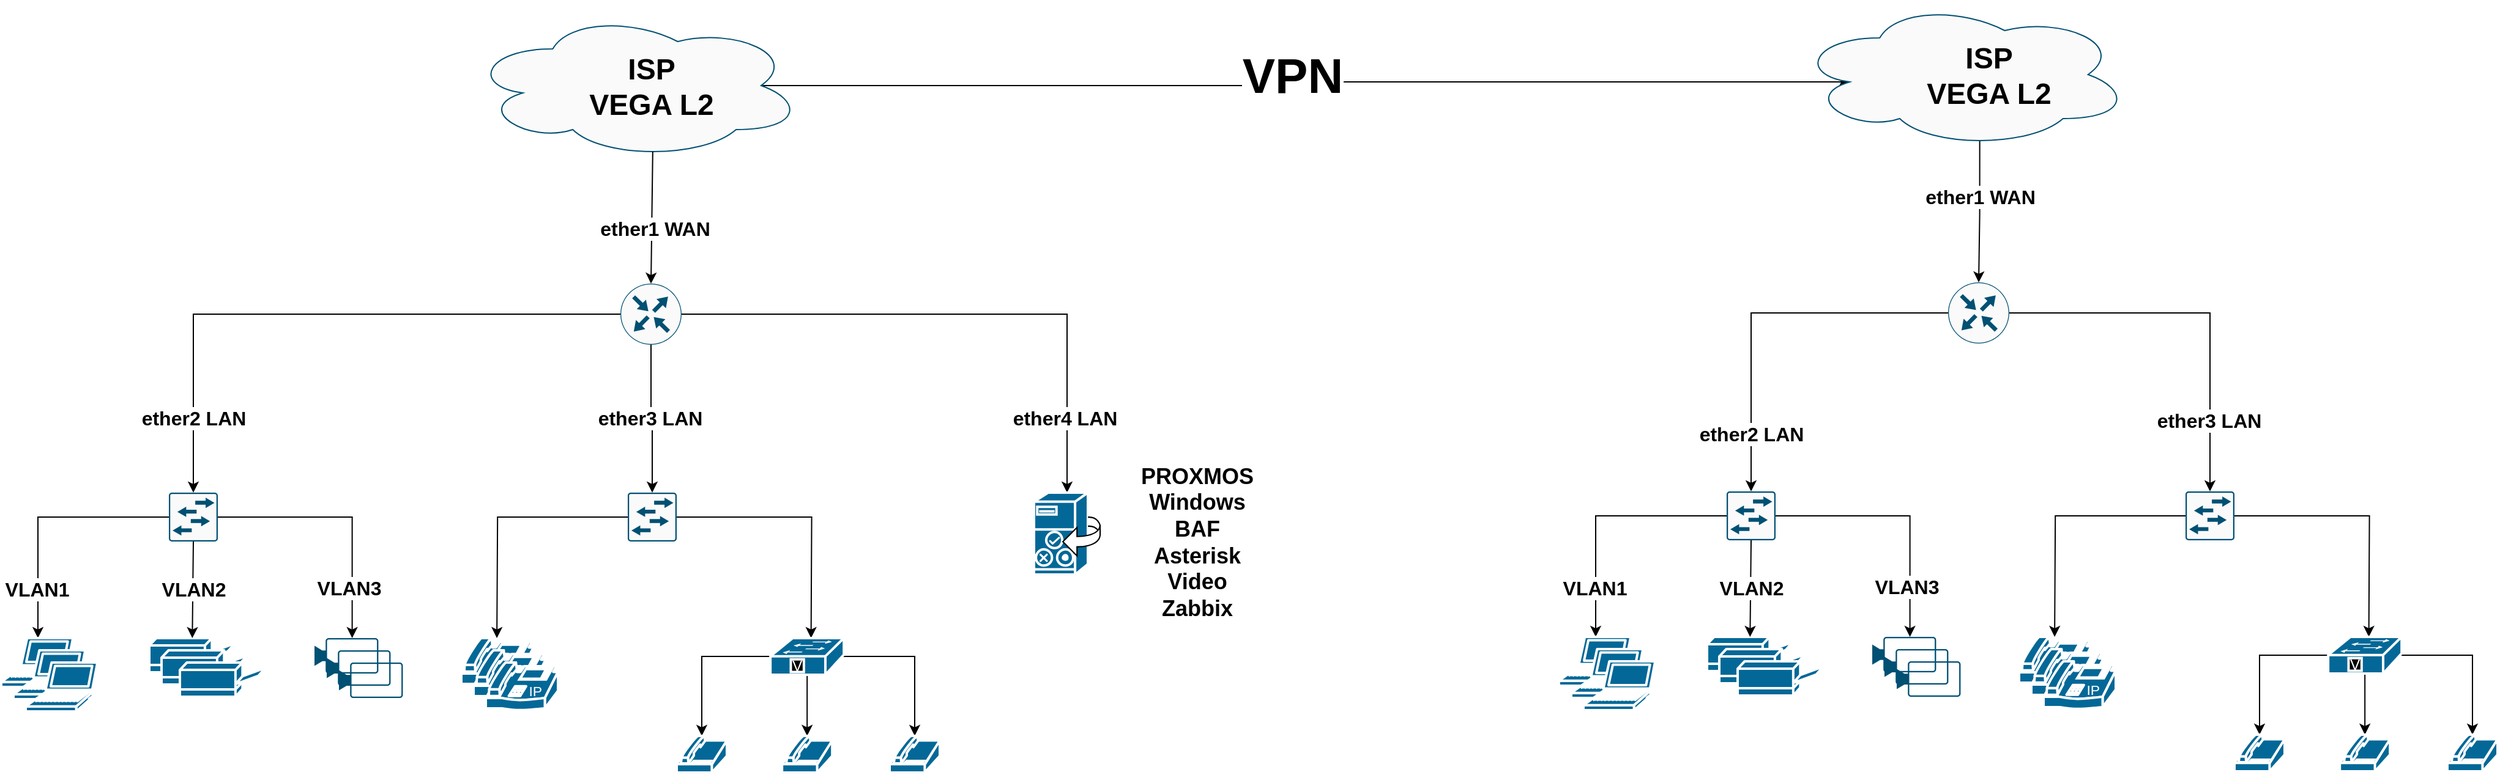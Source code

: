 <mxfile version="21.4.0" type="github">
  <diagram name="Сторінка-1" id="vxo9Mqeuw824rBDed6Ia">
    <mxGraphModel dx="2200" dy="1133" grid="1" gridSize="10" guides="1" tooltips="1" connect="1" arrows="1" fold="1" page="1" pageScale="1" pageWidth="1169" pageHeight="827" math="0" shadow="0">
      <root>
        <mxCell id="0" />
        <mxCell id="1" parent="0" />
        <mxCell id="CQcQ-5Wc7K7yggL2U02R-41" style="edgeStyle=orthogonalEdgeStyle;rounded=0;orthogonalLoop=1;jettySize=auto;html=1;exitX=0;exitY=0.5;exitDx=0;exitDy=0;exitPerimeter=0;" parent="1" source="CQcQ-5Wc7K7yggL2U02R-2" target="CQcQ-5Wc7K7yggL2U02R-11" edge="1">
          <mxGeometry relative="1" as="geometry">
            <mxPoint x="167" y="566" as="targetPoint" />
          </mxGeometry>
        </mxCell>
        <mxCell id="ToMg07O6w9Gh0h7sEnPY-10" value="VLAN1" style="edgeLabel;html=1;align=center;verticalAlign=middle;resizable=0;points=[];fontStyle=1;fontSize=16;" vertex="1" connectable="0" parent="CQcQ-5Wc7K7yggL2U02R-41">
          <mxGeometry x="0.402" y="-3" relative="1" as="geometry">
            <mxPoint x="2" y="21" as="offset" />
          </mxGeometry>
        </mxCell>
        <mxCell id="ToMg07O6w9Gh0h7sEnPY-6" style="edgeStyle=orthogonalEdgeStyle;rounded=0;orthogonalLoop=1;jettySize=auto;html=1;exitX=1;exitY=0.5;exitDx=0;exitDy=0;exitPerimeter=0;entryX=0.59;entryY=0;entryDx=0;entryDy=0;entryPerimeter=0;" edge="1" parent="1" source="CQcQ-5Wc7K7yggL2U02R-2" target="ToMg07O6w9Gh0h7sEnPY-3">
          <mxGeometry relative="1" as="geometry" />
        </mxCell>
        <mxCell id="ToMg07O6w9Gh0h7sEnPY-13" value="VLAN3" style="edgeLabel;html=1;align=center;verticalAlign=middle;resizable=0;points=[];fontStyle=1;fontSize=16;" vertex="1" connectable="0" parent="ToMg07O6w9Gh0h7sEnPY-6">
          <mxGeometry x="0.563" y="-3" relative="1" as="geometry">
            <mxPoint y="5" as="offset" />
          </mxGeometry>
        </mxCell>
        <mxCell id="CQcQ-5Wc7K7yggL2U02R-2" value="" style="sketch=0;points=[[0.015,0.015,0],[0.985,0.015,0],[0.985,0.985,0],[0.015,0.985,0],[0.25,0,0],[0.5,0,0],[0.75,0,0],[1,0.25,0],[1,0.5,0],[1,0.75,0],[0.75,1,0],[0.5,1,0],[0.25,1,0],[0,0.75,0],[0,0.5,0],[0,0.25,0]];verticalLabelPosition=bottom;html=1;verticalAlign=top;aspect=fixed;align=center;pointerEvents=1;shape=mxgraph.cisco19.rect;prIcon=l2_switch;fillColor=#FAFAFA;strokeColor=#005073;" parent="1" vertex="1">
          <mxGeometry x="248" y="476" width="40" height="40" as="geometry" />
        </mxCell>
        <mxCell id="ToMg07O6w9Gh0h7sEnPY-37" style="edgeStyle=orthogonalEdgeStyle;rounded=0;orthogonalLoop=1;jettySize=auto;html=1;exitX=0.5;exitY=1;exitDx=0;exitDy=0;exitPerimeter=0;entryX=0.5;entryY=0;entryDx=0;entryDy=0;entryPerimeter=0;" edge="1" parent="1" source="CQcQ-5Wc7K7yggL2U02R-5" target="ToMg07O6w9Gh0h7sEnPY-25">
          <mxGeometry relative="1" as="geometry" />
        </mxCell>
        <mxCell id="ToMg07O6w9Gh0h7sEnPY-38" value="ether3 LAN" style="edgeLabel;html=1;align=center;verticalAlign=middle;resizable=0;points=[];fontStyle=1;fontSize=16;" vertex="1" connectable="0" parent="ToMg07O6w9Gh0h7sEnPY-37">
          <mxGeometry x="-0.191" y="-1" relative="1" as="geometry">
            <mxPoint y="10" as="offset" />
          </mxGeometry>
        </mxCell>
        <mxCell id="CQcQ-5Wc7K7yggL2U02R-5" value="" style="sketch=0;points=[[0.5,0,0],[1,0.5,0],[0.5,1,0],[0,0.5,0],[0.145,0.145,0],[0.856,0.145,0],[0.855,0.856,0],[0.145,0.855,0]];verticalLabelPosition=bottom;html=1;verticalAlign=top;aspect=fixed;align=center;pointerEvents=1;shape=mxgraph.cisco19.rect;prIcon=router;fillColor=#FAFAFA;strokeColor=#005073;" parent="1" vertex="1">
          <mxGeometry x="617" y="305" width="50" height="50" as="geometry" />
        </mxCell>
        <mxCell id="CQcQ-5Wc7K7yggL2U02R-39" style="edgeStyle=orthogonalEdgeStyle;rounded=0;orthogonalLoop=1;jettySize=auto;html=1;exitX=0;exitY=0.5;exitDx=0;exitDy=0;exitPerimeter=0;entryX=0.5;entryY=0;entryDx=0;entryDy=0;entryPerimeter=0;" parent="1" source="CQcQ-5Wc7K7yggL2U02R-5" target="CQcQ-5Wc7K7yggL2U02R-2" edge="1">
          <mxGeometry relative="1" as="geometry">
            <mxPoint x="591.59" y="326" as="sourcePoint" />
          </mxGeometry>
        </mxCell>
        <mxCell id="ToMg07O6w9Gh0h7sEnPY-15" value="ether2 LAN" style="edgeLabel;html=1;align=center;verticalAlign=middle;resizable=0;points=[];fontStyle=1;fontSize=16;" vertex="1" connectable="0" parent="CQcQ-5Wc7K7yggL2U02R-39">
          <mxGeometry x="0.853" relative="1" as="geometry">
            <mxPoint y="-25" as="offset" />
          </mxGeometry>
        </mxCell>
        <mxCell id="CQcQ-5Wc7K7yggL2U02R-49" style="edgeStyle=orthogonalEdgeStyle;rounded=0;orthogonalLoop=1;jettySize=auto;html=1;exitX=1;exitY=0.5;exitDx=0;exitDy=0;exitPerimeter=0;entryX=0.5;entryY=0;entryDx=0;entryDy=0;entryPerimeter=0;" parent="1" source="CQcQ-5Wc7K7yggL2U02R-5" target="CQcQ-5Wc7K7yggL2U02R-48" edge="1">
          <mxGeometry relative="1" as="geometry">
            <mxPoint x="641.59" y="326" as="sourcePoint" />
            <Array as="points">
              <mxPoint x="982" y="330" />
            </Array>
          </mxGeometry>
        </mxCell>
        <mxCell id="ToMg07O6w9Gh0h7sEnPY-43" value="ether4 LAN" style="edgeLabel;html=1;align=center;verticalAlign=middle;resizable=0;points=[];fontStyle=1;fontSize=16;" vertex="1" connectable="0" parent="CQcQ-5Wc7K7yggL2U02R-49">
          <mxGeometry x="0.762" y="-2" relative="1" as="geometry">
            <mxPoint y="-6" as="offset" />
          </mxGeometry>
        </mxCell>
        <mxCell id="ToMg07O6w9Gh0h7sEnPY-55" style="edgeStyle=orthogonalEdgeStyle;rounded=0;orthogonalLoop=1;jettySize=auto;html=1;exitX=0.875;exitY=0.5;exitDx=0;exitDy=0;exitPerimeter=0;entryX=0.16;entryY=0.55;entryDx=0;entryDy=0;entryPerimeter=0;" edge="1" parent="1" source="CQcQ-5Wc7K7yggL2U02R-8" target="ToMg07O6w9Gh0h7sEnPY-51">
          <mxGeometry relative="1" as="geometry" />
        </mxCell>
        <mxCell id="ToMg07O6w9Gh0h7sEnPY-56" value="VPN" style="edgeLabel;html=1;align=center;verticalAlign=middle;resizable=0;points=[];fontStyle=1;fontSize=40;" vertex="1" connectable="0" parent="ToMg07O6w9Gh0h7sEnPY-55">
          <mxGeometry x="0.067" y="6" relative="1" as="geometry">
            <mxPoint x="-39" as="offset" />
          </mxGeometry>
        </mxCell>
        <mxCell id="CQcQ-5Wc7K7yggL2U02R-8" value="" style="ellipse;shape=cloud;whiteSpace=wrap;html=1;verticalAlign=top;fillColor=#FAFAFA;strokeColor=#005073;sketch=0;" parent="1" vertex="1">
          <mxGeometry x="493.59" y="83" width="272.41" height="120" as="geometry" />
        </mxCell>
        <mxCell id="CQcQ-5Wc7K7yggL2U02R-11" value="" style="shape=mxgraph.cisco.computers_and_peripherals.laptop;sketch=0;html=1;pointerEvents=1;dashed=0;fillColor=#036897;strokeColor=#ffffff;strokeWidth=2;verticalLabelPosition=bottom;verticalAlign=top;align=center;outlineConnect=0;" parent="1" vertex="1">
          <mxGeometry x="111" y="595" width="60" height="40" as="geometry" />
        </mxCell>
        <mxCell id="CQcQ-5Wc7K7yggL2U02R-23" value="ISP&lt;br&gt;VEGA L2" style="text;strokeColor=none;fillColor=none;html=1;fontSize=24;fontStyle=1;verticalAlign=middle;align=center;" parent="1" vertex="1">
          <mxGeometry x="592" y="116.5" width="100" height="55" as="geometry" />
        </mxCell>
        <mxCell id="CQcQ-5Wc7K7yggL2U02R-45" value="" style="shape=mxgraph.cisco.computers_and_peripherals.laptop;sketch=0;html=1;pointerEvents=1;dashed=0;fillColor=#036897;strokeColor=#ffffff;strokeWidth=2;verticalLabelPosition=bottom;verticalAlign=top;align=center;outlineConnect=0;" parent="1" vertex="1">
          <mxGeometry x="121" y="605" width="60" height="40" as="geometry" />
        </mxCell>
        <mxCell id="CQcQ-5Wc7K7yggL2U02R-46" value="" style="shape=mxgraph.cisco.computers_and_peripherals.laptop;sketch=0;html=1;pointerEvents=1;dashed=0;fillColor=#036897;strokeColor=#ffffff;strokeWidth=2;verticalLabelPosition=bottom;verticalAlign=top;align=center;outlineConnect=0;" parent="1" vertex="1">
          <mxGeometry x="131" y="615" width="60" height="40" as="geometry" />
        </mxCell>
        <mxCell id="CQcQ-5Wc7K7yggL2U02R-48" value="" style="shape=mxgraph.cisco.servers.cisco_unified_presence_server;sketch=0;html=1;pointerEvents=1;dashed=0;fillColor=#036897;strokeColor=#ffffff;strokeWidth=2;verticalLabelPosition=bottom;verticalAlign=top;align=center;outlineConnect=0;" parent="1" vertex="1">
          <mxGeometry x="955" y="476" width="54" height="67" as="geometry" />
        </mxCell>
        <mxCell id="CQcQ-5Wc7K7yggL2U02R-51" value="" style="shape=mxgraph.cisco.computers_and_peripherals.printer;sketch=0;html=1;pointerEvents=1;dashed=0;fillColor=#036897;strokeColor=#ffffff;strokeWidth=2;verticalLabelPosition=bottom;verticalAlign=top;align=center;outlineConnect=0;" parent="1" vertex="1">
          <mxGeometry x="232" y="595" width="70" height="28" as="geometry" />
        </mxCell>
        <mxCell id="CQcQ-5Wc7K7yggL2U02R-52" value="" style="shape=mxgraph.cisco.computers_and_peripherals.printer;sketch=0;html=1;pointerEvents=1;dashed=0;fillColor=#036897;strokeColor=#ffffff;strokeWidth=2;verticalLabelPosition=bottom;verticalAlign=top;align=center;outlineConnect=0;" parent="1" vertex="1">
          <mxGeometry x="242" y="605" width="70" height="28" as="geometry" />
        </mxCell>
        <mxCell id="CQcQ-5Wc7K7yggL2U02R-53" value="" style="shape=mxgraph.cisco.computers_and_peripherals.printer;sketch=0;html=1;pointerEvents=1;dashed=0;fillColor=#036897;strokeColor=#ffffff;strokeWidth=2;verticalLabelPosition=bottom;verticalAlign=top;align=center;outlineConnect=0;" parent="1" vertex="1">
          <mxGeometry x="257" y="615" width="70" height="28" as="geometry" />
        </mxCell>
        <mxCell id="ToMg07O6w9Gh0h7sEnPY-2" value="" style="endArrow=classic;html=1;rounded=0;entryX=0.5;entryY=0;entryDx=0;entryDy=0;entryPerimeter=0;exitX=0.55;exitY=0.95;exitDx=0;exitDy=0;exitPerimeter=0;" edge="1" parent="1" source="CQcQ-5Wc7K7yggL2U02R-8" target="CQcQ-5Wc7K7yggL2U02R-5">
          <mxGeometry width="50" height="50" relative="1" as="geometry">
            <mxPoint x="637" y="365" as="sourcePoint" />
            <mxPoint x="687" y="315" as="targetPoint" />
          </mxGeometry>
        </mxCell>
        <mxCell id="ToMg07O6w9Gh0h7sEnPY-14" value="ether1 WAN" style="edgeLabel;html=1;align=center;verticalAlign=middle;resizable=0;points=[];fontStyle=1;fontSize=16;" vertex="1" connectable="0" parent="ToMg07O6w9Gh0h7sEnPY-2">
          <mxGeometry x="0.156" y="3" relative="1" as="geometry">
            <mxPoint x="-1" as="offset" />
          </mxGeometry>
        </mxCell>
        <mxCell id="ToMg07O6w9Gh0h7sEnPY-3" value="" style="points=[[0,0.5,0],[0.19,0.02,0],[0.59,0,0],[0.985,0.02,0],[1,0.5,0],[0.985,0.98,0],[0.59,1,0],[0.19,0.98,0]];verticalLabelPosition=bottom;sketch=0;html=1;verticalAlign=top;aspect=fixed;align=center;pointerEvents=1;shape=mxgraph.cisco19.camera;fillColor=#005073;strokeColor=none;" vertex="1" parent="1">
          <mxGeometry x="367" y="595" width="52.2" height="29" as="geometry" />
        </mxCell>
        <mxCell id="ToMg07O6w9Gh0h7sEnPY-7" value="" style="points=[[0,0.5,0],[0.19,0.02,0],[0.59,0,0],[0.985,0.02,0],[1,0.5,0],[0.985,0.98,0],[0.59,1,0],[0.19,0.98,0]];verticalLabelPosition=bottom;sketch=0;html=1;verticalAlign=top;aspect=fixed;align=center;pointerEvents=1;shape=mxgraph.cisco19.camera;fillColor=#005073;strokeColor=none;" vertex="1" parent="1">
          <mxGeometry x="377" y="605" width="52.2" height="29" as="geometry" />
        </mxCell>
        <mxCell id="ToMg07O6w9Gh0h7sEnPY-8" value="" style="points=[[0,0.5,0],[0.19,0.02,0],[0.59,0,0],[0.985,0.02,0],[1,0.5,0],[0.985,0.98,0],[0.59,1,0],[0.19,0.98,0]];verticalLabelPosition=bottom;sketch=0;html=1;verticalAlign=top;aspect=fixed;align=center;pointerEvents=1;shape=mxgraph.cisco19.camera;fillColor=#005073;strokeColor=none;" vertex="1" parent="1">
          <mxGeometry x="387" y="615" width="52.2" height="29" as="geometry" />
        </mxCell>
        <mxCell id="ToMg07O6w9Gh0h7sEnPY-18" value="" style="endArrow=classic;html=1;rounded=0;exitX=0.5;exitY=1;exitDx=0;exitDy=0;exitPerimeter=0;" edge="1" parent="1" source="CQcQ-5Wc7K7yggL2U02R-2" target="CQcQ-5Wc7K7yggL2U02R-51">
          <mxGeometry width="50" height="50" relative="1" as="geometry">
            <mxPoint x="247" y="535" as="sourcePoint" />
            <mxPoint x="276" y="565" as="targetPoint" />
          </mxGeometry>
        </mxCell>
        <mxCell id="ToMg07O6w9Gh0h7sEnPY-19" value="VLAN2" style="edgeLabel;html=1;align=center;verticalAlign=middle;resizable=0;points=[];fontStyle=1;fontSize=16;" vertex="1" connectable="0" parent="ToMg07O6w9Gh0h7sEnPY-18">
          <mxGeometry x="-0.141" relative="1" as="geometry">
            <mxPoint y="5" as="offset" />
          </mxGeometry>
        </mxCell>
        <mxCell id="ToMg07O6w9Gh0h7sEnPY-20" value="PROXMOS&lt;br style=&quot;font-size: 18px;&quot;&gt;Windows&lt;br style=&quot;font-size: 18px;&quot;&gt;BAF&lt;br style=&quot;font-size: 18px;&quot;&gt;Asterisk&lt;br style=&quot;font-size: 18px;&quot;&gt;Video&lt;br style=&quot;font-size: 18px;&quot;&gt;Zabbix" style="text;html=1;align=center;verticalAlign=middle;resizable=0;points=[];autosize=1;strokeColor=none;fillColor=none;fontStyle=1;fontSize=18;" vertex="1" parent="1">
          <mxGeometry x="1028" y="447" width="120" height="140" as="geometry" />
        </mxCell>
        <mxCell id="ToMg07O6w9Gh0h7sEnPY-21" style="edgeStyle=orthogonalEdgeStyle;rounded=0;orthogonalLoop=1;jettySize=auto;html=1;exitX=0;exitY=0.5;exitDx=0;exitDy=0;exitPerimeter=0;" edge="1" parent="1" source="ToMg07O6w9Gh0h7sEnPY-25">
          <mxGeometry relative="1" as="geometry">
            <mxPoint x="516.053" y="595" as="targetPoint" />
          </mxGeometry>
        </mxCell>
        <mxCell id="ToMg07O6w9Gh0h7sEnPY-23" style="edgeStyle=orthogonalEdgeStyle;rounded=0;orthogonalLoop=1;jettySize=auto;html=1;exitX=1;exitY=0.5;exitDx=0;exitDy=0;exitPerimeter=0;entryX=0.59;entryY=0;entryDx=0;entryDy=0;entryPerimeter=0;" edge="1" parent="1" source="ToMg07O6w9Gh0h7sEnPY-25">
          <mxGeometry relative="1" as="geometry">
            <mxPoint x="772.798" y="595" as="targetPoint" />
          </mxGeometry>
        </mxCell>
        <mxCell id="ToMg07O6w9Gh0h7sEnPY-25" value="" style="sketch=0;points=[[0.015,0.015,0],[0.985,0.015,0],[0.985,0.985,0],[0.015,0.985,0],[0.25,0,0],[0.5,0,0],[0.75,0,0],[1,0.25,0],[1,0.5,0],[1,0.75,0],[0.75,1,0],[0.5,1,0],[0.25,1,0],[0,0.75,0],[0,0.5,0],[0,0.25,0]];verticalLabelPosition=bottom;html=1;verticalAlign=top;aspect=fixed;align=center;pointerEvents=1;shape=mxgraph.cisco19.rect;prIcon=l2_switch;fillColor=#FAFAFA;strokeColor=#005073;" vertex="1" parent="1">
          <mxGeometry x="623" y="476" width="40" height="40" as="geometry" />
        </mxCell>
        <mxCell id="ToMg07O6w9Gh0h7sEnPY-39" value="" style="shape=mxgraph.cisco.modems_and_phones.ip_phone;sketch=0;html=1;pointerEvents=1;dashed=0;fillColor=#036897;strokeColor=#ffffff;strokeWidth=2;verticalLabelPosition=bottom;verticalAlign=top;align=center;outlineConnect=0;" vertex="1" parent="1">
          <mxGeometry x="487" y="595" width="59" height="40" as="geometry" />
        </mxCell>
        <mxCell id="ToMg07O6w9Gh0h7sEnPY-47" style="edgeStyle=orthogonalEdgeStyle;rounded=0;orthogonalLoop=1;jettySize=auto;html=1;exitX=0;exitY=0.5;exitDx=0;exitDy=0;exitPerimeter=0;entryX=0.5;entryY=0;entryDx=0;entryDy=0;entryPerimeter=0;" edge="1" parent="1" source="ToMg07O6w9Gh0h7sEnPY-40" target="ToMg07O6w9Gh0h7sEnPY-44">
          <mxGeometry relative="1" as="geometry" />
        </mxCell>
        <mxCell id="ToMg07O6w9Gh0h7sEnPY-48" style="edgeStyle=orthogonalEdgeStyle;rounded=0;orthogonalLoop=1;jettySize=auto;html=1;exitX=0.98;exitY=0.5;exitDx=0;exitDy=0;exitPerimeter=0;" edge="1" parent="1" source="ToMg07O6w9Gh0h7sEnPY-40" target="ToMg07O6w9Gh0h7sEnPY-46">
          <mxGeometry relative="1" as="geometry" />
        </mxCell>
        <mxCell id="ToMg07O6w9Gh0h7sEnPY-49" style="edgeStyle=orthogonalEdgeStyle;rounded=0;orthogonalLoop=1;jettySize=auto;html=1;exitX=0.5;exitY=0.98;exitDx=0;exitDy=0;exitPerimeter=0;entryX=0.5;entryY=0;entryDx=0;entryDy=0;entryPerimeter=0;" edge="1" parent="1" source="ToMg07O6w9Gh0h7sEnPY-40" target="ToMg07O6w9Gh0h7sEnPY-45">
          <mxGeometry relative="1" as="geometry" />
        </mxCell>
        <mxCell id="ToMg07O6w9Gh0h7sEnPY-40" value="" style="shape=mxgraph.cisco.switches.voice_switch;sketch=0;html=1;pointerEvents=1;dashed=0;fillColor=#036897;strokeColor=#ffffff;strokeWidth=2;verticalLabelPosition=bottom;verticalAlign=top;align=center;outlineConnect=0;" vertex="1" parent="1">
          <mxGeometry x="739.59" y="595" width="60" height="30" as="geometry" />
        </mxCell>
        <mxCell id="ToMg07O6w9Gh0h7sEnPY-41" value="" style="shape=mxgraph.cisco.modems_and_phones.ip_phone;sketch=0;html=1;pointerEvents=1;dashed=0;fillColor=#036897;strokeColor=#ffffff;strokeWidth=2;verticalLabelPosition=bottom;verticalAlign=top;align=center;outlineConnect=0;" vertex="1" parent="1">
          <mxGeometry x="497" y="605" width="59" height="40" as="geometry" />
        </mxCell>
        <mxCell id="ToMg07O6w9Gh0h7sEnPY-42" value="" style="shape=mxgraph.cisco.modems_and_phones.ip_phone;sketch=0;html=1;pointerEvents=1;dashed=0;fillColor=#036897;strokeColor=#ffffff;strokeWidth=2;verticalLabelPosition=bottom;verticalAlign=top;align=center;outlineConnect=0;" vertex="1" parent="1">
          <mxGeometry x="507" y="615" width="59" height="40" as="geometry" />
        </mxCell>
        <mxCell id="ToMg07O6w9Gh0h7sEnPY-44" value="" style="shape=mxgraph.cisco.modems_and_phones.hootphone;sketch=0;html=1;pointerEvents=1;dashed=0;fillColor=#036897;strokeColor=#ffffff;strokeWidth=2;verticalLabelPosition=bottom;verticalAlign=top;align=center;outlineConnect=0;" vertex="1" parent="1">
          <mxGeometry x="663" y="675" width="41" height="30" as="geometry" />
        </mxCell>
        <mxCell id="ToMg07O6w9Gh0h7sEnPY-45" value="" style="shape=mxgraph.cisco.modems_and_phones.hootphone;sketch=0;html=1;pointerEvents=1;dashed=0;fillColor=#036897;strokeColor=#ffffff;strokeWidth=2;verticalLabelPosition=bottom;verticalAlign=top;align=center;outlineConnect=0;" vertex="1" parent="1">
          <mxGeometry x="749.09" y="675" width="41" height="30" as="geometry" />
        </mxCell>
        <mxCell id="ToMg07O6w9Gh0h7sEnPY-46" value="" style="shape=mxgraph.cisco.modems_and_phones.hootphone;sketch=0;html=1;pointerEvents=1;dashed=0;fillColor=#036897;strokeColor=#ffffff;strokeWidth=2;verticalLabelPosition=bottom;verticalAlign=top;align=center;outlineConnect=0;" vertex="1" parent="1">
          <mxGeometry x="837" y="675" width="41" height="30" as="geometry" />
        </mxCell>
        <mxCell id="ToMg07O6w9Gh0h7sEnPY-95" style="edgeStyle=orthogonalEdgeStyle;rounded=0;orthogonalLoop=1;jettySize=auto;html=1;exitX=0.55;exitY=0.95;exitDx=0;exitDy=0;exitPerimeter=0;entryX=0.5;entryY=0;entryDx=0;entryDy=0;entryPerimeter=0;" edge="1" parent="1" source="ToMg07O6w9Gh0h7sEnPY-51" target="ToMg07O6w9Gh0h7sEnPY-65">
          <mxGeometry relative="1" as="geometry" />
        </mxCell>
        <mxCell id="ToMg07O6w9Gh0h7sEnPY-96" value="ether1 WAN" style="edgeLabel;html=1;align=center;verticalAlign=middle;resizable=0;points=[];fontStyle=1;fontSize=16;" vertex="1" connectable="0" parent="ToMg07O6w9Gh0h7sEnPY-95">
          <mxGeometry x="-0.209" y="-4" relative="1" as="geometry">
            <mxPoint x="4" as="offset" />
          </mxGeometry>
        </mxCell>
        <mxCell id="ToMg07O6w9Gh0h7sEnPY-51" value="" style="ellipse;shape=cloud;whiteSpace=wrap;html=1;verticalAlign=top;fillColor=#FAFAFA;strokeColor=#005073;sketch=0;" vertex="1" parent="1">
          <mxGeometry x="1578" y="74" width="272.41" height="120" as="geometry" />
        </mxCell>
        <mxCell id="ToMg07O6w9Gh0h7sEnPY-57" value="ISP&lt;br&gt;VEGA L2" style="text;strokeColor=none;fillColor=none;html=1;fontSize=24;fontStyle=1;verticalAlign=middle;align=center;" vertex="1" parent="1">
          <mxGeometry x="1685.21" y="107.5" width="100" height="55" as="geometry" />
        </mxCell>
        <mxCell id="ToMg07O6w9Gh0h7sEnPY-58" style="edgeStyle=orthogonalEdgeStyle;rounded=0;orthogonalLoop=1;jettySize=auto;html=1;exitX=0;exitY=0.5;exitDx=0;exitDy=0;exitPerimeter=0;" edge="1" parent="1" source="ToMg07O6w9Gh0h7sEnPY-62" target="ToMg07O6w9Gh0h7sEnPY-68">
          <mxGeometry relative="1" as="geometry">
            <mxPoint x="1440" y="565" as="targetPoint" />
          </mxGeometry>
        </mxCell>
        <mxCell id="ToMg07O6w9Gh0h7sEnPY-59" value="VLAN1" style="edgeLabel;html=1;align=center;verticalAlign=middle;resizable=0;points=[];fontStyle=1;fontSize=16;" vertex="1" connectable="0" parent="ToMg07O6w9Gh0h7sEnPY-58">
          <mxGeometry x="0.402" y="-3" relative="1" as="geometry">
            <mxPoint x="2" y="21" as="offset" />
          </mxGeometry>
        </mxCell>
        <mxCell id="ToMg07O6w9Gh0h7sEnPY-60" style="edgeStyle=orthogonalEdgeStyle;rounded=0;orthogonalLoop=1;jettySize=auto;html=1;exitX=1;exitY=0.5;exitDx=0;exitDy=0;exitPerimeter=0;entryX=0.59;entryY=0;entryDx=0;entryDy=0;entryPerimeter=0;" edge="1" parent="1" source="ToMg07O6w9Gh0h7sEnPY-62" target="ToMg07O6w9Gh0h7sEnPY-74">
          <mxGeometry relative="1" as="geometry" />
        </mxCell>
        <mxCell id="ToMg07O6w9Gh0h7sEnPY-61" value="VLAN3" style="edgeLabel;html=1;align=center;verticalAlign=middle;resizable=0;points=[];fontStyle=1;fontSize=16;" vertex="1" connectable="0" parent="ToMg07O6w9Gh0h7sEnPY-60">
          <mxGeometry x="0.563" y="-3" relative="1" as="geometry">
            <mxPoint y="5" as="offset" />
          </mxGeometry>
        </mxCell>
        <mxCell id="ToMg07O6w9Gh0h7sEnPY-62" value="" style="sketch=0;points=[[0.015,0.015,0],[0.985,0.015,0],[0.985,0.985,0],[0.015,0.985,0],[0.25,0,0],[0.5,0,0],[0.75,0,0],[1,0.25,0],[1,0.5,0],[1,0.75,0],[0.75,1,0],[0.5,1,0],[0.25,1,0],[0,0.75,0],[0,0.5,0],[0,0.25,0]];verticalLabelPosition=bottom;html=1;verticalAlign=top;aspect=fixed;align=center;pointerEvents=1;shape=mxgraph.cisco19.rect;prIcon=l2_switch;fillColor=#FAFAFA;strokeColor=#005073;" vertex="1" parent="1">
          <mxGeometry x="1521" y="475" width="40" height="40" as="geometry" />
        </mxCell>
        <mxCell id="ToMg07O6w9Gh0h7sEnPY-92" style="edgeStyle=orthogonalEdgeStyle;rounded=0;orthogonalLoop=1;jettySize=auto;html=1;exitX=1;exitY=0.5;exitDx=0;exitDy=0;exitPerimeter=0;entryX=0.5;entryY=0;entryDx=0;entryDy=0;entryPerimeter=0;" edge="1" parent="1" source="ToMg07O6w9Gh0h7sEnPY-65" target="ToMg07O6w9Gh0h7sEnPY-81">
          <mxGeometry relative="1" as="geometry" />
        </mxCell>
        <mxCell id="ToMg07O6w9Gh0h7sEnPY-97" value="ether3 LAN" style="edgeLabel;html=1;align=center;verticalAlign=middle;resizable=0;points=[];fontStyle=1;fontSize=16;" vertex="1" connectable="0" parent="ToMg07O6w9Gh0h7sEnPY-92">
          <mxGeometry x="0.623" y="-1" relative="1" as="geometry">
            <mxPoint as="offset" />
          </mxGeometry>
        </mxCell>
        <mxCell id="ToMg07O6w9Gh0h7sEnPY-65" value="" style="sketch=0;points=[[0.5,0,0],[1,0.5,0],[0.5,1,0],[0,0.5,0],[0.145,0.145,0],[0.856,0.145,0],[0.855,0.856,0],[0.145,0.855,0]];verticalLabelPosition=bottom;html=1;verticalAlign=top;aspect=fixed;align=center;pointerEvents=1;shape=mxgraph.cisco19.rect;prIcon=router;fillColor=#FAFAFA;strokeColor=#005073;" vertex="1" parent="1">
          <mxGeometry x="1702" y="304" width="50" height="50" as="geometry" />
        </mxCell>
        <mxCell id="ToMg07O6w9Gh0h7sEnPY-66" style="edgeStyle=orthogonalEdgeStyle;rounded=0;orthogonalLoop=1;jettySize=auto;html=1;exitX=0;exitY=0.5;exitDx=0;exitDy=0;exitPerimeter=0;entryX=0.5;entryY=0;entryDx=0;entryDy=0;entryPerimeter=0;" edge="1" parent="1" source="ToMg07O6w9Gh0h7sEnPY-65" target="ToMg07O6w9Gh0h7sEnPY-62">
          <mxGeometry relative="1" as="geometry">
            <mxPoint x="1864.59" y="325" as="sourcePoint" />
          </mxGeometry>
        </mxCell>
        <mxCell id="ToMg07O6w9Gh0h7sEnPY-67" value="ether2 LAN" style="edgeLabel;html=1;align=center;verticalAlign=middle;resizable=0;points=[];fontStyle=1;fontSize=16;" vertex="1" connectable="0" parent="ToMg07O6w9Gh0h7sEnPY-66">
          <mxGeometry x="0.853" relative="1" as="geometry">
            <mxPoint y="-25" as="offset" />
          </mxGeometry>
        </mxCell>
        <mxCell id="ToMg07O6w9Gh0h7sEnPY-68" value="" style="shape=mxgraph.cisco.computers_and_peripherals.laptop;sketch=0;html=1;pointerEvents=1;dashed=0;fillColor=#036897;strokeColor=#ffffff;strokeWidth=2;verticalLabelPosition=bottom;verticalAlign=top;align=center;outlineConnect=0;" vertex="1" parent="1">
          <mxGeometry x="1384" y="594" width="60" height="40" as="geometry" />
        </mxCell>
        <mxCell id="ToMg07O6w9Gh0h7sEnPY-69" value="" style="shape=mxgraph.cisco.computers_and_peripherals.laptop;sketch=0;html=1;pointerEvents=1;dashed=0;fillColor=#036897;strokeColor=#ffffff;strokeWidth=2;verticalLabelPosition=bottom;verticalAlign=top;align=center;outlineConnect=0;" vertex="1" parent="1">
          <mxGeometry x="1394" y="604" width="60" height="40" as="geometry" />
        </mxCell>
        <mxCell id="ToMg07O6w9Gh0h7sEnPY-70" value="" style="shape=mxgraph.cisco.computers_and_peripherals.laptop;sketch=0;html=1;pointerEvents=1;dashed=0;fillColor=#036897;strokeColor=#ffffff;strokeWidth=2;verticalLabelPosition=bottom;verticalAlign=top;align=center;outlineConnect=0;" vertex="1" parent="1">
          <mxGeometry x="1404" y="614" width="60" height="40" as="geometry" />
        </mxCell>
        <mxCell id="ToMg07O6w9Gh0h7sEnPY-71" value="" style="shape=mxgraph.cisco.computers_and_peripherals.printer;sketch=0;html=1;pointerEvents=1;dashed=0;fillColor=#036897;strokeColor=#ffffff;strokeWidth=2;verticalLabelPosition=bottom;verticalAlign=top;align=center;outlineConnect=0;" vertex="1" parent="1">
          <mxGeometry x="1505" y="594" width="70" height="28" as="geometry" />
        </mxCell>
        <mxCell id="ToMg07O6w9Gh0h7sEnPY-72" value="" style="shape=mxgraph.cisco.computers_and_peripherals.printer;sketch=0;html=1;pointerEvents=1;dashed=0;fillColor=#036897;strokeColor=#ffffff;strokeWidth=2;verticalLabelPosition=bottom;verticalAlign=top;align=center;outlineConnect=0;" vertex="1" parent="1">
          <mxGeometry x="1515" y="604" width="70" height="28" as="geometry" />
        </mxCell>
        <mxCell id="ToMg07O6w9Gh0h7sEnPY-73" value="" style="shape=mxgraph.cisco.computers_and_peripherals.printer;sketch=0;html=1;pointerEvents=1;dashed=0;fillColor=#036897;strokeColor=#ffffff;strokeWidth=2;verticalLabelPosition=bottom;verticalAlign=top;align=center;outlineConnect=0;" vertex="1" parent="1">
          <mxGeometry x="1530" y="614" width="70" height="28" as="geometry" />
        </mxCell>
        <mxCell id="ToMg07O6w9Gh0h7sEnPY-74" value="" style="points=[[0,0.5,0],[0.19,0.02,0],[0.59,0,0],[0.985,0.02,0],[1,0.5,0],[0.985,0.98,0],[0.59,1,0],[0.19,0.98,0]];verticalLabelPosition=bottom;sketch=0;html=1;verticalAlign=top;aspect=fixed;align=center;pointerEvents=1;shape=mxgraph.cisco19.camera;fillColor=#005073;strokeColor=none;" vertex="1" parent="1">
          <mxGeometry x="1640" y="594" width="52.2" height="29" as="geometry" />
        </mxCell>
        <mxCell id="ToMg07O6w9Gh0h7sEnPY-75" value="" style="points=[[0,0.5,0],[0.19,0.02,0],[0.59,0,0],[0.985,0.02,0],[1,0.5,0],[0.985,0.98,0],[0.59,1,0],[0.19,0.98,0]];verticalLabelPosition=bottom;sketch=0;html=1;verticalAlign=top;aspect=fixed;align=center;pointerEvents=1;shape=mxgraph.cisco19.camera;fillColor=#005073;strokeColor=none;" vertex="1" parent="1">
          <mxGeometry x="1650" y="604" width="52.2" height="29" as="geometry" />
        </mxCell>
        <mxCell id="ToMg07O6w9Gh0h7sEnPY-76" value="" style="points=[[0,0.5,0],[0.19,0.02,0],[0.59,0,0],[0.985,0.02,0],[1,0.5,0],[0.985,0.98,0],[0.59,1,0],[0.19,0.98,0]];verticalLabelPosition=bottom;sketch=0;html=1;verticalAlign=top;aspect=fixed;align=center;pointerEvents=1;shape=mxgraph.cisco19.camera;fillColor=#005073;strokeColor=none;" vertex="1" parent="1">
          <mxGeometry x="1660" y="614" width="52.2" height="29" as="geometry" />
        </mxCell>
        <mxCell id="ToMg07O6w9Gh0h7sEnPY-77" value="" style="endArrow=classic;html=1;rounded=0;exitX=0.5;exitY=1;exitDx=0;exitDy=0;exitPerimeter=0;" edge="1" parent="1" source="ToMg07O6w9Gh0h7sEnPY-62" target="ToMg07O6w9Gh0h7sEnPY-71">
          <mxGeometry width="50" height="50" relative="1" as="geometry">
            <mxPoint x="1520" y="534" as="sourcePoint" />
            <mxPoint x="1549" y="564" as="targetPoint" />
          </mxGeometry>
        </mxCell>
        <mxCell id="ToMg07O6w9Gh0h7sEnPY-78" value="VLAN2" style="edgeLabel;html=1;align=center;verticalAlign=middle;resizable=0;points=[];fontStyle=1;fontSize=16;" vertex="1" connectable="0" parent="ToMg07O6w9Gh0h7sEnPY-77">
          <mxGeometry x="-0.141" relative="1" as="geometry">
            <mxPoint y="5" as="offset" />
          </mxGeometry>
        </mxCell>
        <mxCell id="ToMg07O6w9Gh0h7sEnPY-79" style="edgeStyle=orthogonalEdgeStyle;rounded=0;orthogonalLoop=1;jettySize=auto;html=1;exitX=0;exitY=0.5;exitDx=0;exitDy=0;exitPerimeter=0;" edge="1" parent="1" source="ToMg07O6w9Gh0h7sEnPY-81">
          <mxGeometry relative="1" as="geometry">
            <mxPoint x="1789.053" y="594" as="targetPoint" />
          </mxGeometry>
        </mxCell>
        <mxCell id="ToMg07O6w9Gh0h7sEnPY-80" style="edgeStyle=orthogonalEdgeStyle;rounded=0;orthogonalLoop=1;jettySize=auto;html=1;exitX=1;exitY=0.5;exitDx=0;exitDy=0;exitPerimeter=0;entryX=0.59;entryY=0;entryDx=0;entryDy=0;entryPerimeter=0;" edge="1" parent="1" source="ToMg07O6w9Gh0h7sEnPY-81">
          <mxGeometry relative="1" as="geometry">
            <mxPoint x="2045.798" y="594" as="targetPoint" />
          </mxGeometry>
        </mxCell>
        <mxCell id="ToMg07O6w9Gh0h7sEnPY-81" value="" style="sketch=0;points=[[0.015,0.015,0],[0.985,0.015,0],[0.985,0.985,0],[0.015,0.985,0],[0.25,0,0],[0.5,0,0],[0.75,0,0],[1,0.25,0],[1,0.5,0],[1,0.75,0],[0.75,1,0],[0.5,1,0],[0.25,1,0],[0,0.75,0],[0,0.5,0],[0,0.25,0]];verticalLabelPosition=bottom;html=1;verticalAlign=top;aspect=fixed;align=center;pointerEvents=1;shape=mxgraph.cisco19.rect;prIcon=l2_switch;fillColor=#FAFAFA;strokeColor=#005073;" vertex="1" parent="1">
          <mxGeometry x="1896" y="475" width="40" height="40" as="geometry" />
        </mxCell>
        <mxCell id="ToMg07O6w9Gh0h7sEnPY-82" value="" style="shape=mxgraph.cisco.modems_and_phones.ip_phone;sketch=0;html=1;pointerEvents=1;dashed=0;fillColor=#036897;strokeColor=#ffffff;strokeWidth=2;verticalLabelPosition=bottom;verticalAlign=top;align=center;outlineConnect=0;" vertex="1" parent="1">
          <mxGeometry x="1760" y="594" width="59" height="40" as="geometry" />
        </mxCell>
        <mxCell id="ToMg07O6w9Gh0h7sEnPY-83" style="edgeStyle=orthogonalEdgeStyle;rounded=0;orthogonalLoop=1;jettySize=auto;html=1;exitX=0;exitY=0.5;exitDx=0;exitDy=0;exitPerimeter=0;entryX=0.5;entryY=0;entryDx=0;entryDy=0;entryPerimeter=0;" edge="1" parent="1" source="ToMg07O6w9Gh0h7sEnPY-86" target="ToMg07O6w9Gh0h7sEnPY-89">
          <mxGeometry relative="1" as="geometry" />
        </mxCell>
        <mxCell id="ToMg07O6w9Gh0h7sEnPY-84" style="edgeStyle=orthogonalEdgeStyle;rounded=0;orthogonalLoop=1;jettySize=auto;html=1;exitX=0.98;exitY=0.5;exitDx=0;exitDy=0;exitPerimeter=0;" edge="1" parent="1" source="ToMg07O6w9Gh0h7sEnPY-86" target="ToMg07O6w9Gh0h7sEnPY-91">
          <mxGeometry relative="1" as="geometry" />
        </mxCell>
        <mxCell id="ToMg07O6w9Gh0h7sEnPY-85" style="edgeStyle=orthogonalEdgeStyle;rounded=0;orthogonalLoop=1;jettySize=auto;html=1;exitX=0.5;exitY=0.98;exitDx=0;exitDy=0;exitPerimeter=0;entryX=0.5;entryY=0;entryDx=0;entryDy=0;entryPerimeter=0;" edge="1" parent="1" source="ToMg07O6w9Gh0h7sEnPY-86" target="ToMg07O6w9Gh0h7sEnPY-90">
          <mxGeometry relative="1" as="geometry" />
        </mxCell>
        <mxCell id="ToMg07O6w9Gh0h7sEnPY-86" value="" style="shape=mxgraph.cisco.switches.voice_switch;sketch=0;html=1;pointerEvents=1;dashed=0;fillColor=#036897;strokeColor=#ffffff;strokeWidth=2;verticalLabelPosition=bottom;verticalAlign=top;align=center;outlineConnect=0;" vertex="1" parent="1">
          <mxGeometry x="2012.59" y="594" width="60" height="30" as="geometry" />
        </mxCell>
        <mxCell id="ToMg07O6w9Gh0h7sEnPY-87" value="" style="shape=mxgraph.cisco.modems_and_phones.ip_phone;sketch=0;html=1;pointerEvents=1;dashed=0;fillColor=#036897;strokeColor=#ffffff;strokeWidth=2;verticalLabelPosition=bottom;verticalAlign=top;align=center;outlineConnect=0;" vertex="1" parent="1">
          <mxGeometry x="1770" y="604" width="59" height="40" as="geometry" />
        </mxCell>
        <mxCell id="ToMg07O6w9Gh0h7sEnPY-88" value="" style="shape=mxgraph.cisco.modems_and_phones.ip_phone;sketch=0;html=1;pointerEvents=1;dashed=0;fillColor=#036897;strokeColor=#ffffff;strokeWidth=2;verticalLabelPosition=bottom;verticalAlign=top;align=center;outlineConnect=0;" vertex="1" parent="1">
          <mxGeometry x="1780" y="614" width="59" height="40" as="geometry" />
        </mxCell>
        <mxCell id="ToMg07O6w9Gh0h7sEnPY-89" value="" style="shape=mxgraph.cisco.modems_and_phones.hootphone;sketch=0;html=1;pointerEvents=1;dashed=0;fillColor=#036897;strokeColor=#ffffff;strokeWidth=2;verticalLabelPosition=bottom;verticalAlign=top;align=center;outlineConnect=0;" vertex="1" parent="1">
          <mxGeometry x="1936" y="674" width="41" height="30" as="geometry" />
        </mxCell>
        <mxCell id="ToMg07O6w9Gh0h7sEnPY-90" value="" style="shape=mxgraph.cisco.modems_and_phones.hootphone;sketch=0;html=1;pointerEvents=1;dashed=0;fillColor=#036897;strokeColor=#ffffff;strokeWidth=2;verticalLabelPosition=bottom;verticalAlign=top;align=center;outlineConnect=0;" vertex="1" parent="1">
          <mxGeometry x="2022.09" y="674" width="41" height="30" as="geometry" />
        </mxCell>
        <mxCell id="ToMg07O6w9Gh0h7sEnPY-91" value="" style="shape=mxgraph.cisco.modems_and_phones.hootphone;sketch=0;html=1;pointerEvents=1;dashed=0;fillColor=#036897;strokeColor=#ffffff;strokeWidth=2;verticalLabelPosition=bottom;verticalAlign=top;align=center;outlineConnect=0;" vertex="1" parent="1">
          <mxGeometry x="2110" y="674" width="41" height="30" as="geometry" />
        </mxCell>
      </root>
    </mxGraphModel>
  </diagram>
</mxfile>
